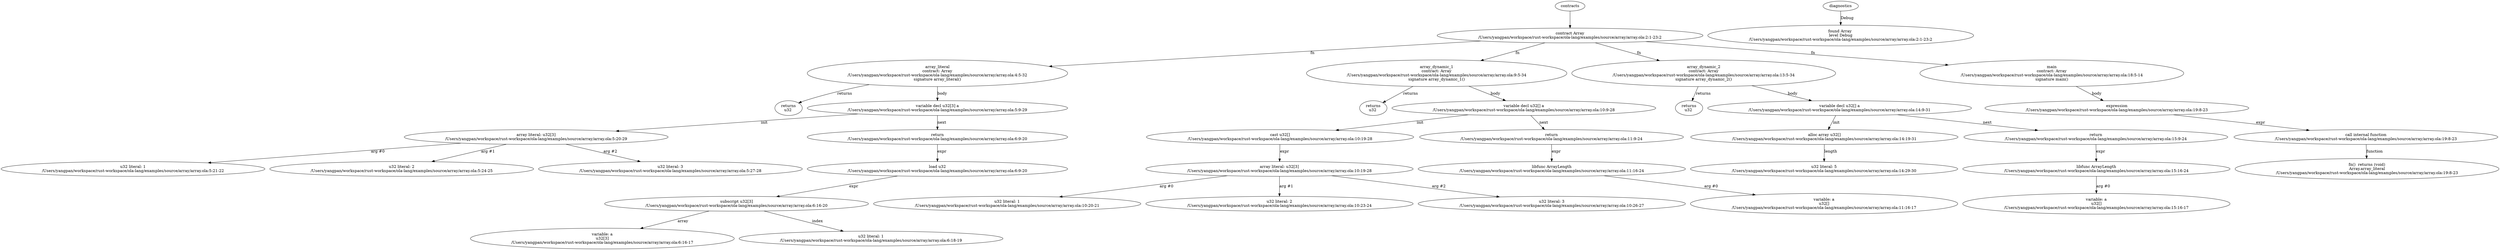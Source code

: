 strict digraph "/Users/yangpan/workspace/rust-workspace/ola-lang/examples/source/array/array.ola" {
	contract [label="contract Array\n/Users/yangpan/workspace/rust-workspace/ola-lang/examples/source/array/array.ola:2:1-23:2"]
	array_literal [label="array_literal\ncontract: Array\n/Users/yangpan/workspace/rust-workspace/ola-lang/examples/source/array/array.ola:4:5-32\nsignature array_literal()"]
	returns [label="returns\nu32 "]
	var_decl [label="variable decl u32[3] a\n/Users/yangpan/workspace/rust-workspace/ola-lang/examples/source/array/array.ola:5:9-29"]
	array_literal_5 [label="array literal: u32[3]\n/Users/yangpan/workspace/rust-workspace/ola-lang/examples/source/array/array.ola:5:20-29"]
	number_literal [label="u32 literal: 1\n/Users/yangpan/workspace/rust-workspace/ola-lang/examples/source/array/array.ola:5:21-22"]
	number_literal_7 [label="u32 literal: 2\n/Users/yangpan/workspace/rust-workspace/ola-lang/examples/source/array/array.ola:5:24-25"]
	number_literal_8 [label="u32 literal: 3\n/Users/yangpan/workspace/rust-workspace/ola-lang/examples/source/array/array.ola:5:27-28"]
	return [label="return\n/Users/yangpan/workspace/rust-workspace/ola-lang/examples/source/array/array.ola:6:9-20"]
	load [label="load u32\n/Users/yangpan/workspace/rust-workspace/ola-lang/examples/source/array/array.ola:6:9-20"]
	subscript [label="subscript u32[3]\n/Users/yangpan/workspace/rust-workspace/ola-lang/examples/source/array/array.ola:6:16-20"]
	variable [label="variable: a\nu32[3]\n/Users/yangpan/workspace/rust-workspace/ola-lang/examples/source/array/array.ola:6:16-17"]
	number_literal_13 [label="u32 literal: 1\n/Users/yangpan/workspace/rust-workspace/ola-lang/examples/source/array/array.ola:6:18-19"]
	array_dynamic_1 [label="array_dynamic_1\ncontract: Array\n/Users/yangpan/workspace/rust-workspace/ola-lang/examples/source/array/array.ola:9:5-34\nsignature array_dynamic_1()"]
	returns_15 [label="returns\nu32 "]
	var_decl_16 [label="variable decl u32[] a\n/Users/yangpan/workspace/rust-workspace/ola-lang/examples/source/array/array.ola:10:9-28"]
	cast [label="cast u32[]\n/Users/yangpan/workspace/rust-workspace/ola-lang/examples/source/array/array.ola:10:19-28"]
	array_literal_18 [label="array literal: u32[3]\n/Users/yangpan/workspace/rust-workspace/ola-lang/examples/source/array/array.ola:10:19-28"]
	number_literal_19 [label="u32 literal: 1\n/Users/yangpan/workspace/rust-workspace/ola-lang/examples/source/array/array.ola:10:20-21"]
	number_literal_20 [label="u32 literal: 2\n/Users/yangpan/workspace/rust-workspace/ola-lang/examples/source/array/array.ola:10:23-24"]
	number_literal_21 [label="u32 literal: 3\n/Users/yangpan/workspace/rust-workspace/ola-lang/examples/source/array/array.ola:10:26-27"]
	return_22 [label="return\n/Users/yangpan/workspace/rust-workspace/ola-lang/examples/source/array/array.ola:11:9-24"]
	libfunc [label="libfunc ArrayLength\n/Users/yangpan/workspace/rust-workspace/ola-lang/examples/source/array/array.ola:11:16-24"]
	variable_24 [label="variable: a\nu32[]\n/Users/yangpan/workspace/rust-workspace/ola-lang/examples/source/array/array.ola:11:16-17"]
	array_dynamic_2 [label="array_dynamic_2\ncontract: Array\n/Users/yangpan/workspace/rust-workspace/ola-lang/examples/source/array/array.ola:13:5-34\nsignature array_dynamic_2()"]
	returns_26 [label="returns\nu32 "]
	var_decl_27 [label="variable decl u32[] a\n/Users/yangpan/workspace/rust-workspace/ola-lang/examples/source/array/array.ola:14:9-31"]
	alloc_array [label="alloc array u32[]\n/Users/yangpan/workspace/rust-workspace/ola-lang/examples/source/array/array.ola:14:19-31"]
	number_literal_29 [label="u32 literal: 5\n/Users/yangpan/workspace/rust-workspace/ola-lang/examples/source/array/array.ola:14:29-30"]
	return_30 [label="return\n/Users/yangpan/workspace/rust-workspace/ola-lang/examples/source/array/array.ola:15:9-24"]
	libfunc_31 [label="libfunc ArrayLength\n/Users/yangpan/workspace/rust-workspace/ola-lang/examples/source/array/array.ola:15:16-24"]
	variable_32 [label="variable: a\nu32[]\n/Users/yangpan/workspace/rust-workspace/ola-lang/examples/source/array/array.ola:15:16-17"]
	main [label="main\ncontract: Array\n/Users/yangpan/workspace/rust-workspace/ola-lang/examples/source/array/array.ola:18:5-14\nsignature main()"]
	expr [label="expression\n/Users/yangpan/workspace/rust-workspace/ola-lang/examples/source/array/array.ola:19:8-23"]
	call_internal_function [label="call internal function\n/Users/yangpan/workspace/rust-workspace/ola-lang/examples/source/array/array.ola:19:8-23"]
	internal_function [label="fn()  returns (void)\nArray.array_literal\n/Users/yangpan/workspace/rust-workspace/ola-lang/examples/source/array/array.ola:19:8-23"]
	diagnostic [label="found Array \nlevel Debug\n/Users/yangpan/workspace/rust-workspace/ola-lang/examples/source/array/array.ola:2:1-23:2"]
	contracts -> contract
	contract -> array_literal [label="fn"]
	array_literal -> returns [label="returns"]
	array_literal -> var_decl [label="body"]
	var_decl -> array_literal_5 [label="init"]
	array_literal_5 -> number_literal [label="arg #0"]
	array_literal_5 -> number_literal_7 [label="arg #1"]
	array_literal_5 -> number_literal_8 [label="arg #2"]
	var_decl -> return [label="next"]
	return -> load [label="expr"]
	load -> subscript [label="expr"]
	subscript -> variable [label="array"]
	subscript -> number_literal_13 [label="index"]
	contract -> array_dynamic_1 [label="fn"]
	array_dynamic_1 -> returns_15 [label="returns"]
	array_dynamic_1 -> var_decl_16 [label="body"]
	var_decl_16 -> cast [label="init"]
	cast -> array_literal_18 [label="expr"]
	array_literal_18 -> number_literal_19 [label="arg #0"]
	array_literal_18 -> number_literal_20 [label="arg #1"]
	array_literal_18 -> number_literal_21 [label="arg #2"]
	var_decl_16 -> return_22 [label="next"]
	return_22 -> libfunc [label="expr"]
	libfunc -> variable_24 [label="arg #0"]
	contract -> array_dynamic_2 [label="fn"]
	array_dynamic_2 -> returns_26 [label="returns"]
	array_dynamic_2 -> var_decl_27 [label="body"]
	var_decl_27 -> alloc_array [label="init"]
	alloc_array -> number_literal_29 [label="length"]
	var_decl_27 -> return_30 [label="next"]
	return_30 -> libfunc_31 [label="expr"]
	libfunc_31 -> variable_32 [label="arg #0"]
	contract -> main [label="fn"]
	main -> expr [label="body"]
	expr -> call_internal_function [label="expr"]
	call_internal_function -> internal_function [label="function"]
	diagnostics -> diagnostic [label="Debug"]
}
